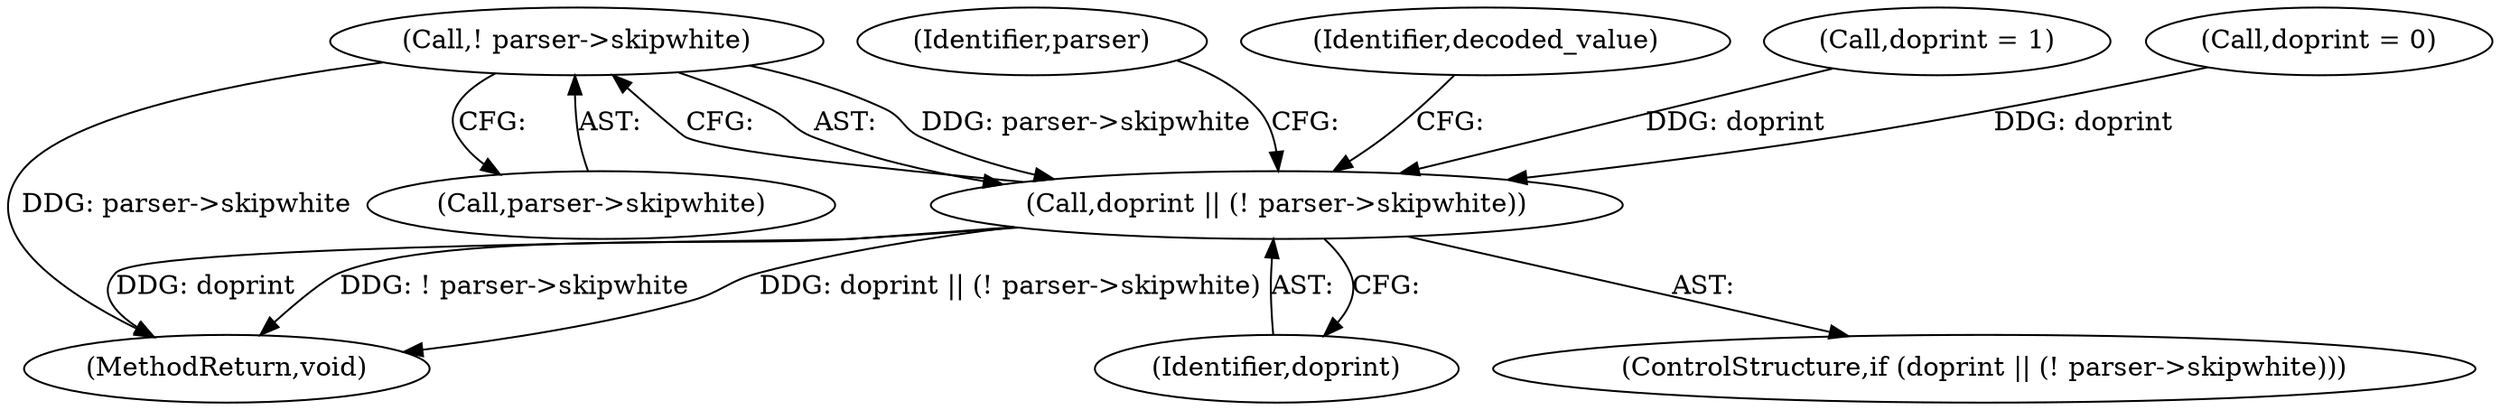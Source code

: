 digraph "0_php_dccda88f27a084bcbbb30198ace12b4e7ae961cc_4@pointer" {
"1000210" [label="(Call,! parser->skipwhite)"];
"1000208" [label="(Call,doprint || (! parser->skipwhite))"];
"1000211" [label="(Call,parser->skipwhite)"];
"1000217" [label="(Identifier,parser)"];
"1000207" [label="(ControlStructure,if (doprint || (! parser->skipwhite)))"];
"1000210" [label="(Call,! parser->skipwhite)"];
"1000209" [label="(Identifier,doprint)"];
"1000464" [label="(Identifier,decoded_value)"];
"1000208" [label="(Call,doprint || (! parser->skipwhite))"];
"1000199" [label="(Call,doprint = 1)"];
"1000164" [label="(Call,doprint = 0)"];
"1000465" [label="(MethodReturn,void)"];
"1000210" -> "1000208"  [label="AST: "];
"1000210" -> "1000211"  [label="CFG: "];
"1000211" -> "1000210"  [label="AST: "];
"1000208" -> "1000210"  [label="CFG: "];
"1000210" -> "1000465"  [label="DDG: parser->skipwhite"];
"1000210" -> "1000208"  [label="DDG: parser->skipwhite"];
"1000208" -> "1000207"  [label="AST: "];
"1000208" -> "1000209"  [label="CFG: "];
"1000209" -> "1000208"  [label="AST: "];
"1000217" -> "1000208"  [label="CFG: "];
"1000464" -> "1000208"  [label="CFG: "];
"1000208" -> "1000465"  [label="DDG: doprint"];
"1000208" -> "1000465"  [label="DDG: ! parser->skipwhite"];
"1000208" -> "1000465"  [label="DDG: doprint || (! parser->skipwhite)"];
"1000199" -> "1000208"  [label="DDG: doprint"];
"1000164" -> "1000208"  [label="DDG: doprint"];
}
